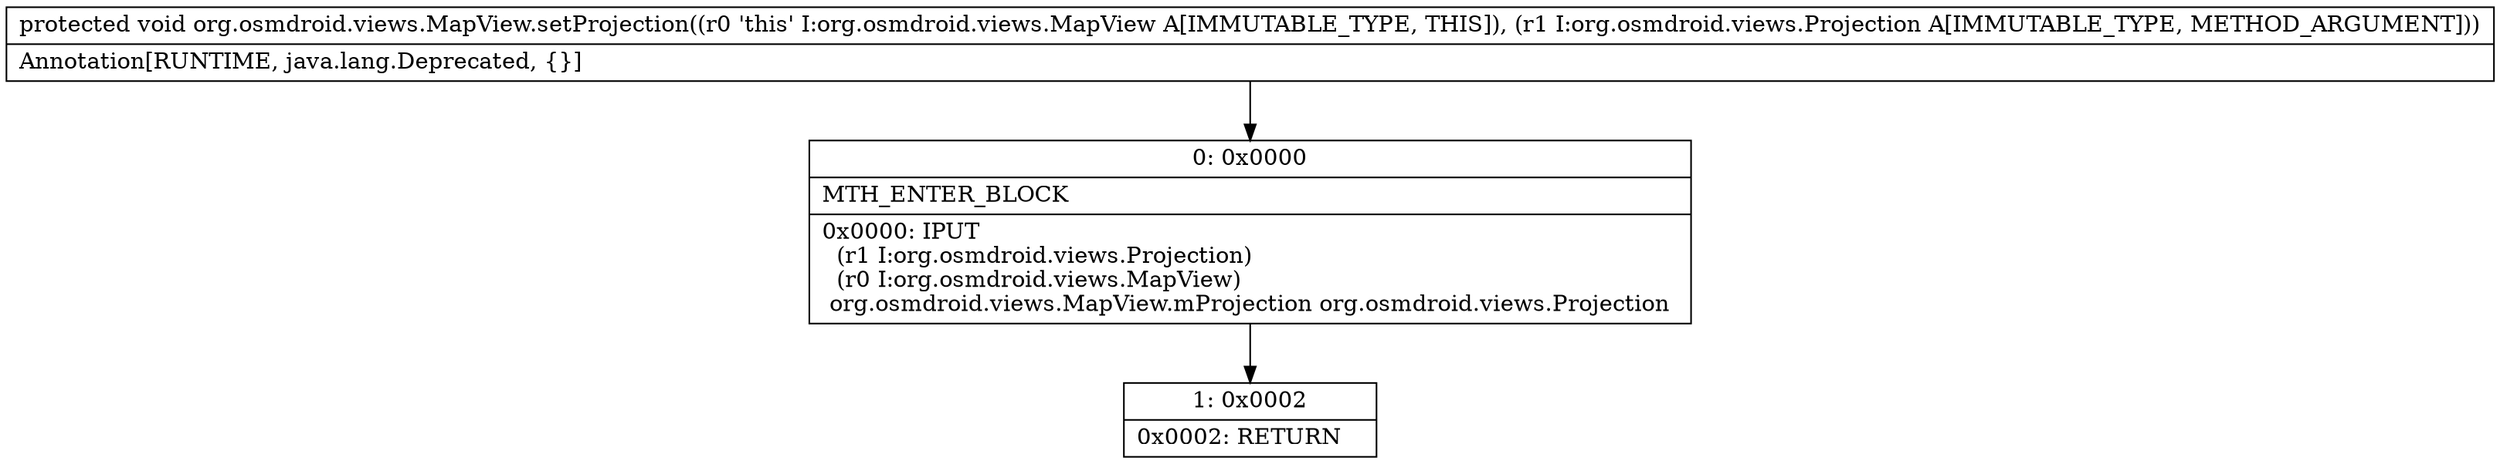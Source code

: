 digraph "CFG fororg.osmdroid.views.MapView.setProjection(Lorg\/osmdroid\/views\/Projection;)V" {
Node_0 [shape=record,label="{0\:\ 0x0000|MTH_ENTER_BLOCK\l|0x0000: IPUT  \l  (r1 I:org.osmdroid.views.Projection)\l  (r0 I:org.osmdroid.views.MapView)\l org.osmdroid.views.MapView.mProjection org.osmdroid.views.Projection \l}"];
Node_1 [shape=record,label="{1\:\ 0x0002|0x0002: RETURN   \l}"];
MethodNode[shape=record,label="{protected void org.osmdroid.views.MapView.setProjection((r0 'this' I:org.osmdroid.views.MapView A[IMMUTABLE_TYPE, THIS]), (r1 I:org.osmdroid.views.Projection A[IMMUTABLE_TYPE, METHOD_ARGUMENT]))  | Annotation[RUNTIME, java.lang.Deprecated, \{\}]\l}"];
MethodNode -> Node_0;
Node_0 -> Node_1;
}

